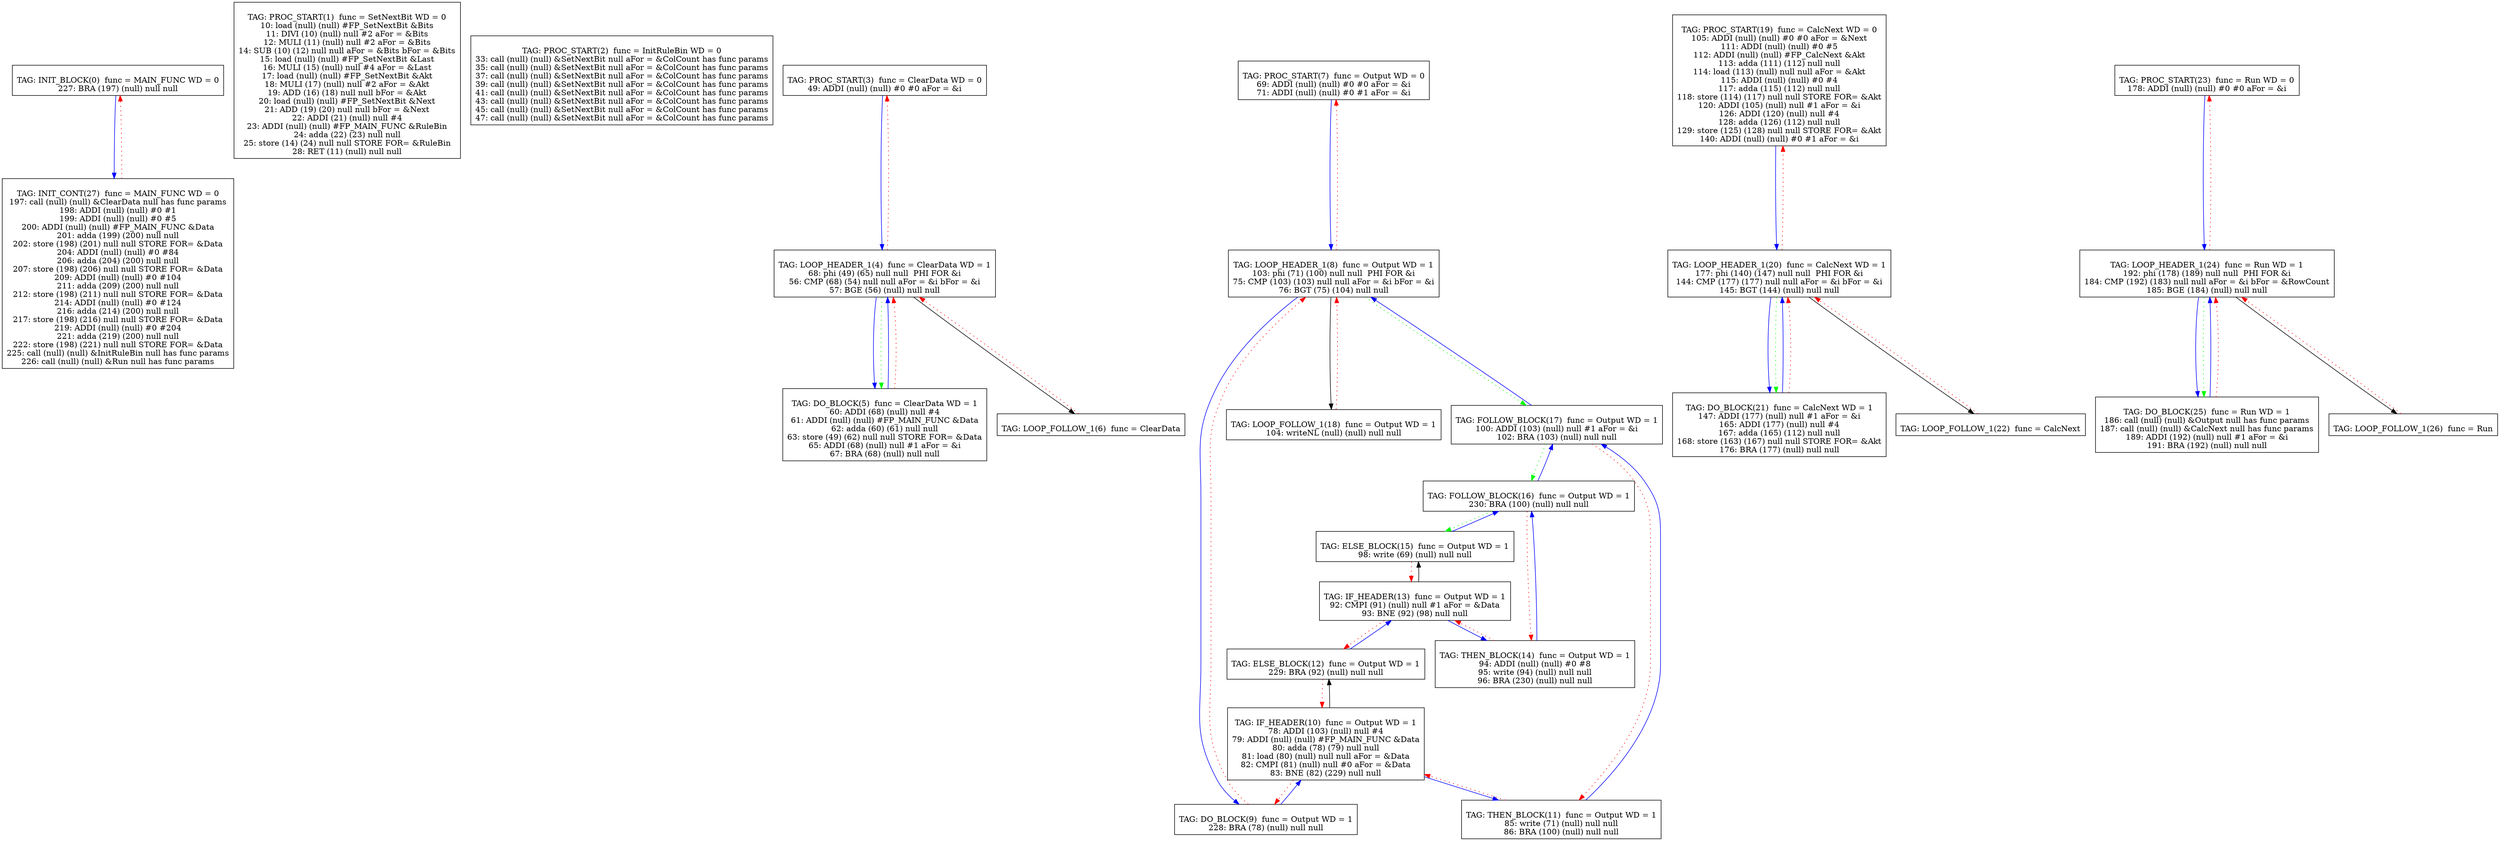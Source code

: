 digraph {
0[label="
TAG: INIT_BLOCK(0)  func = MAIN_FUNC WD = 0
227: BRA (197) (null) null null
"];
0[shape=box];
0 -> 27[color=blue]
1[label="
TAG: PROC_START(1)  func = SetNextBit WD = 0
10: load (null) (null) #FP_SetNextBit &Bits
11: DIVI (10) (null) null #2 aFor = &Bits
12: MULI (11) (null) null #2 aFor = &Bits
14: SUB (10) (12) null null aFor = &Bits bFor = &Bits
15: load (null) (null) #FP_SetNextBit &Last
16: MULI (15) (null) null #4 aFor = &Last
17: load (null) (null) #FP_SetNextBit &Akt
18: MULI (17) (null) null #2 aFor = &Akt
19: ADD (16) (18) null null bFor = &Akt
20: load (null) (null) #FP_SetNextBit &Next
21: ADD (19) (20) null null bFor = &Next
22: ADDI (21) (null) null #4
23: ADDI (null) (null) #FP_MAIN_FUNC &RuleBin
24: adda (22) (23) null null
25: store (14) (24) null null STORE FOR= &RuleBin
28: RET (11) (null) null null
"];
1[shape=box];
2[label="
TAG: PROC_START(2)  func = InitRuleBin WD = 0
33: call (null) (null) &SetNextBit null aFor = &ColCount has func params
35: call (null) (null) &SetNextBit null aFor = &ColCount has func params
37: call (null) (null) &SetNextBit null aFor = &ColCount has func params
39: call (null) (null) &SetNextBit null aFor = &ColCount has func params
41: call (null) (null) &SetNextBit null aFor = &ColCount has func params
43: call (null) (null) &SetNextBit null aFor = &ColCount has func params
45: call (null) (null) &SetNextBit null aFor = &ColCount has func params
47: call (null) (null) &SetNextBit null aFor = &ColCount has func params
"];
2[shape=box];
3[label="
TAG: PROC_START(3)  func = ClearData WD = 0
49: ADDI (null) (null) #0 #0 aFor = &i
"];
3[shape=box];
3 -> 4[color=blue]
4[label="
TAG: LOOP_HEADER_1(4)  func = ClearData WD = 1
68: phi (49) (65) null null  PHI FOR &i
56: CMP (68) (54) null null aFor = &i bFor = &i
57: BGE (56) (null) null null
"];
4[shape=box];
4 -> 5[color=blue]
4 -> 6[color=black]
4 -> 3[color=red][style=dotted]
4 -> 5[color=green][style=dotted]
5[label="
TAG: DO_BLOCK(5)  func = ClearData WD = 1
60: ADDI (68) (null) null #4
61: ADDI (null) (null) #FP_MAIN_FUNC &Data
62: adda (60) (61) null null
63: store (49) (62) null null STORE FOR= &Data
65: ADDI (68) (null) null #1 aFor = &i
67: BRA (68) (null) null null
"];
5[shape=box];
5 -> 4[color=blue]
5 -> 4[color=red][style=dotted]
6[label="
TAG: LOOP_FOLLOW_1(6)  func = ClearData
"];
6[shape=box];
6 -> 4[color=red][style=dotted]
7[label="
TAG: PROC_START(7)  func = Output WD = 0
69: ADDI (null) (null) #0 #0 aFor = &i
71: ADDI (null) (null) #0 #1 aFor = &i
"];
7[shape=box];
7 -> 8[color=blue]
8[label="
TAG: LOOP_HEADER_1(8)  func = Output WD = 1
103: phi (71) (100) null null  PHI FOR &i
75: CMP (103) (103) null null aFor = &i bFor = &i
76: BGT (75) (104) null null
"];
8[shape=box];
8 -> 9[color=blue]
8 -> 18[color=black]
8 -> 7[color=red][style=dotted]
8 -> 17[color=green][style=dotted]
9[label="
TAG: DO_BLOCK(9)  func = Output WD = 1
228: BRA (78) (null) null null
"];
9[shape=box];
9 -> 10[color=blue]
9 -> 8[color=red][style=dotted]
10[label="
TAG: IF_HEADER(10)  func = Output WD = 1
78: ADDI (103) (null) null #4
79: ADDI (null) (null) #FP_MAIN_FUNC &Data
80: adda (78) (79) null null
81: load (80) (null) null null aFor = &Data
82: CMPI (81) (null) null #0 aFor = &Data
83: BNE (82) (229) null null
"];
10[shape=box];
10 -> 11[color=blue]
10 -> 12[color=black]
10 -> 9[color=red][style=dotted]
11[label="
TAG: THEN_BLOCK(11)  func = Output WD = 1
85: write (71) (null) null null
86: BRA (100) (null) null null
"];
11[shape=box];
11 -> 17[color=blue]
11 -> 10[color=red][style=dotted]
12[label="
TAG: ELSE_BLOCK(12)  func = Output WD = 1
229: BRA (92) (null) null null
"];
12[shape=box];
12 -> 13[color=blue]
12 -> 10[color=red][style=dotted]
13[label="
TAG: IF_HEADER(13)  func = Output WD = 1
92: CMPI (91) (null) null #1 aFor = &Data
93: BNE (92) (98) null null
"];
13[shape=box];
13 -> 14[color=blue]
13 -> 15[color=black]
13 -> 12[color=red][style=dotted]
14[label="
TAG: THEN_BLOCK(14)  func = Output WD = 1
94: ADDI (null) (null) #0 #8
95: write (94) (null) null null
96: BRA (230) (null) null null
"];
14[shape=box];
14 -> 16[color=blue]
14 -> 13[color=red][style=dotted]
15[label="
TAG: ELSE_BLOCK(15)  func = Output WD = 1
98: write (69) (null) null null
"];
15[shape=box];
15 -> 16[color=blue]
15 -> 13[color=red][style=dotted]
16[label="
TAG: FOLLOW_BLOCK(16)  func = Output WD = 1
230: BRA (100) (null) null null
"];
16[shape=box];
16 -> 17[color=blue]
16 -> 14[color=red][style=dotted]
16 -> 15[color=green][style=dotted]
17[label="
TAG: FOLLOW_BLOCK(17)  func = Output WD = 1
100: ADDI (103) (null) null #1 aFor = &i
102: BRA (103) (null) null null
"];
17[shape=box];
17 -> 8[color=blue]
17 -> 11[color=red][style=dotted]
17 -> 16[color=green][style=dotted]
18[label="
TAG: LOOP_FOLLOW_1(18)  func = Output WD = 1
104: writeNL (null) (null) null null
"];
18[shape=box];
18 -> 8[color=red][style=dotted]
19[label="
TAG: PROC_START(19)  func = CalcNext WD = 0
105: ADDI (null) (null) #0 #0 aFor = &Next
111: ADDI (null) (null) #0 #5
112: ADDI (null) (null) #FP_CalcNext &Akt
113: adda (111) (112) null null
114: load (113) (null) null null aFor = &Akt
115: ADDI (null) (null) #0 #4
117: adda (115) (112) null null
118: store (114) (117) null null STORE FOR= &Akt
120: ADDI (105) (null) null #1 aFor = &i
126: ADDI (120) (null) null #4
128: adda (126) (112) null null
129: store (125) (128) null null STORE FOR= &Akt
140: ADDI (null) (null) #0 #1 aFor = &i
"];
19[shape=box];
19 -> 20[color=blue]
20[label="
TAG: LOOP_HEADER_1(20)  func = CalcNext WD = 1
177: phi (140) (147) null null  PHI FOR &i
144: CMP (177) (177) null null aFor = &i bFor = &i
145: BGT (144) (null) null null
"];
20[shape=box];
20 -> 21[color=blue]
20 -> 22[color=black]
20 -> 19[color=red][style=dotted]
20 -> 21[color=green][style=dotted]
21[label="
TAG: DO_BLOCK(21)  func = CalcNext WD = 1
147: ADDI (177) (null) null #1 aFor = &i
165: ADDI (177) (null) null #4
167: adda (165) (112) null null
168: store (163) (167) null null STORE FOR= &Akt
176: BRA (177) (null) null null
"];
21[shape=box];
21 -> 20[color=blue]
21 -> 20[color=red][style=dotted]
22[label="
TAG: LOOP_FOLLOW_1(22)  func = CalcNext
"];
22[shape=box];
22 -> 20[color=red][style=dotted]
23[label="
TAG: PROC_START(23)  func = Run WD = 0
178: ADDI (null) (null) #0 #0 aFor = &i
"];
23[shape=box];
23 -> 24[color=blue]
24[label="
TAG: LOOP_HEADER_1(24)  func = Run WD = 1
192: phi (178) (189) null null  PHI FOR &i
184: CMP (192) (183) null null aFor = &i bFor = &RowCount
185: BGE (184) (null) null null
"];
24[shape=box];
24 -> 25[color=blue]
24 -> 26[color=black]
24 -> 23[color=red][style=dotted]
24 -> 25[color=green][style=dotted]
25[label="
TAG: DO_BLOCK(25)  func = Run WD = 1
186: call (null) (null) &Output null has func params
187: call (null) (null) &CalcNext null has func params
189: ADDI (192) (null) null #1 aFor = &i
191: BRA (192) (null) null null
"];
25[shape=box];
25 -> 24[color=blue]
25 -> 24[color=red][style=dotted]
26[label="
TAG: LOOP_FOLLOW_1(26)  func = Run
"];
26[shape=box];
26 -> 24[color=red][style=dotted]
27[label="
TAG: INIT_CONT(27)  func = MAIN_FUNC WD = 0
197: call (null) (null) &ClearData null has func params
198: ADDI (null) (null) #0 #1
199: ADDI (null) (null) #0 #5
200: ADDI (null) (null) #FP_MAIN_FUNC &Data
201: adda (199) (200) null null
202: store (198) (201) null null STORE FOR= &Data
204: ADDI (null) (null) #0 #84
206: adda (204) (200) null null
207: store (198) (206) null null STORE FOR= &Data
209: ADDI (null) (null) #0 #104
211: adda (209) (200) null null
212: store (198) (211) null null STORE FOR= &Data
214: ADDI (null) (null) #0 #124
216: adda (214) (200) null null
217: store (198) (216) null null STORE FOR= &Data
219: ADDI (null) (null) #0 #204
221: adda (219) (200) null null
222: store (198) (221) null null STORE FOR= &Data
225: call (null) (null) &InitRuleBin null has func params
226: call (null) (null) &Run null has func params
"];
27[shape=box];
27 -> 0[color=red][style=dotted]
}